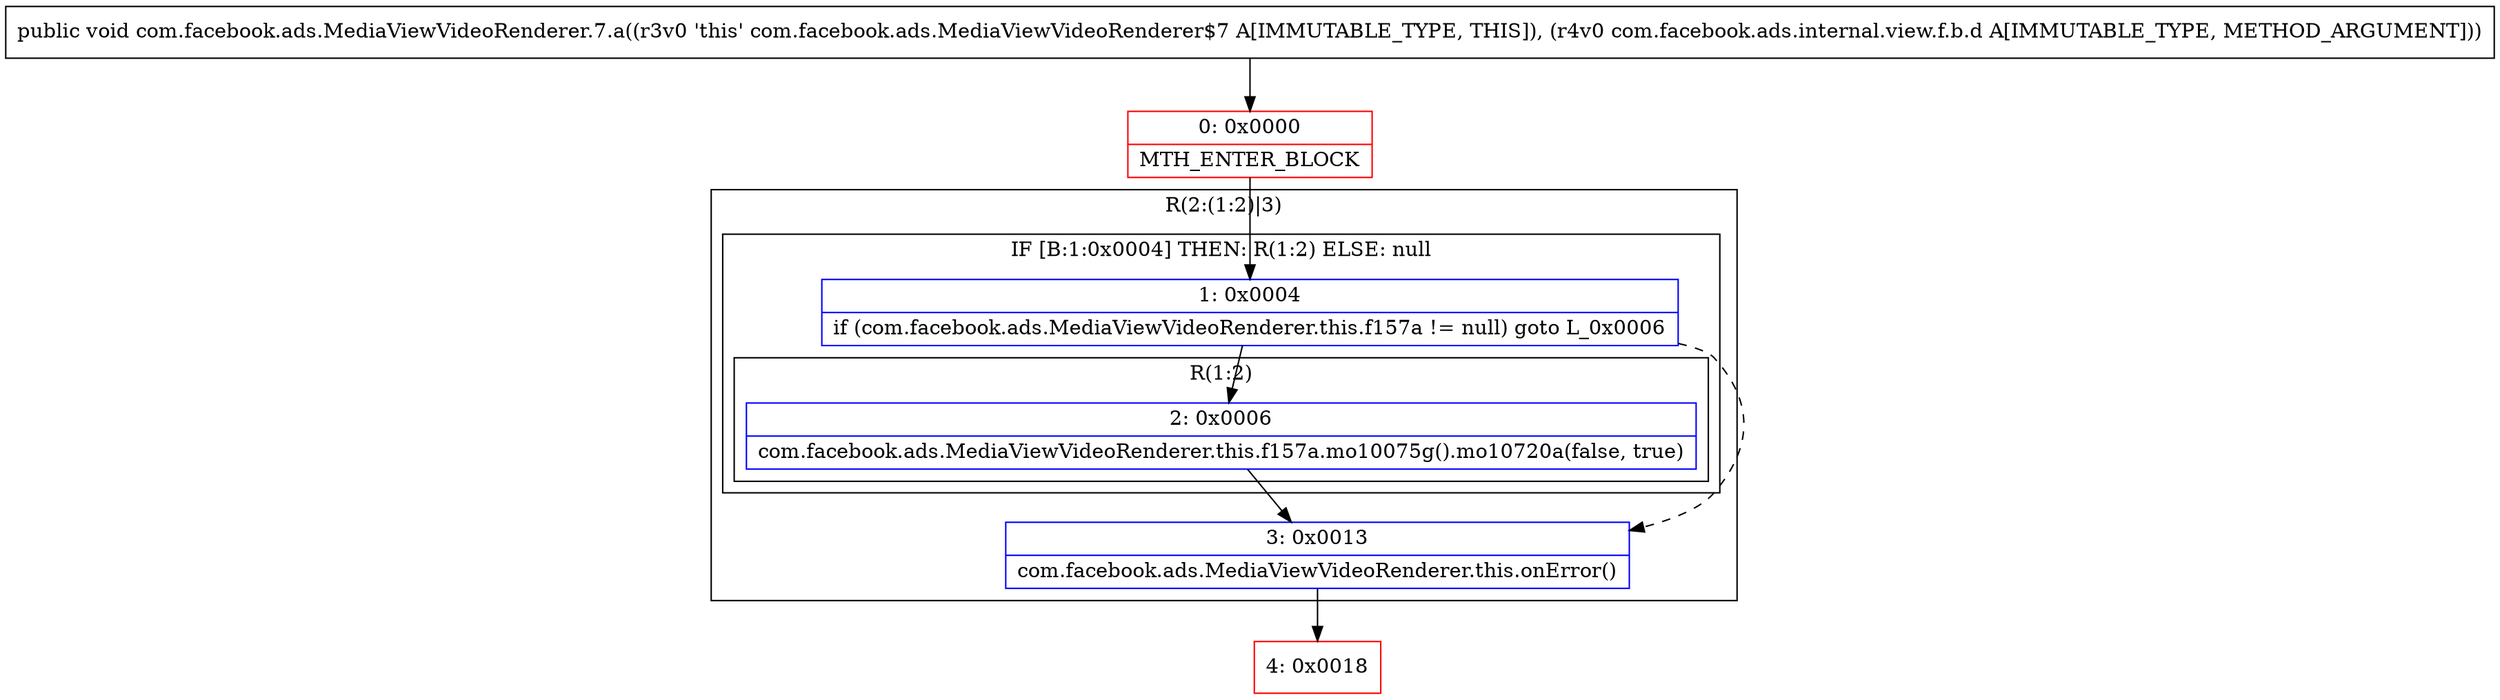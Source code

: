digraph "CFG forcom.facebook.ads.MediaViewVideoRenderer.7.a(Lcom\/facebook\/ads\/internal\/view\/f\/b\/d;)V" {
subgraph cluster_Region_2133791245 {
label = "R(2:(1:2)|3)";
node [shape=record,color=blue];
subgraph cluster_IfRegion_263227028 {
label = "IF [B:1:0x0004] THEN: R(1:2) ELSE: null";
node [shape=record,color=blue];
Node_1 [shape=record,label="{1\:\ 0x0004|if (com.facebook.ads.MediaViewVideoRenderer.this.f157a != null) goto L_0x0006\l}"];
subgraph cluster_Region_156299786 {
label = "R(1:2)";
node [shape=record,color=blue];
Node_2 [shape=record,label="{2\:\ 0x0006|com.facebook.ads.MediaViewVideoRenderer.this.f157a.mo10075g().mo10720a(false, true)\l}"];
}
}
Node_3 [shape=record,label="{3\:\ 0x0013|com.facebook.ads.MediaViewVideoRenderer.this.onError()\l}"];
}
Node_0 [shape=record,color=red,label="{0\:\ 0x0000|MTH_ENTER_BLOCK\l}"];
Node_4 [shape=record,color=red,label="{4\:\ 0x0018}"];
MethodNode[shape=record,label="{public void com.facebook.ads.MediaViewVideoRenderer.7.a((r3v0 'this' com.facebook.ads.MediaViewVideoRenderer$7 A[IMMUTABLE_TYPE, THIS]), (r4v0 com.facebook.ads.internal.view.f.b.d A[IMMUTABLE_TYPE, METHOD_ARGUMENT])) }"];
MethodNode -> Node_0;
Node_1 -> Node_2;
Node_1 -> Node_3[style=dashed];
Node_2 -> Node_3;
Node_3 -> Node_4;
Node_0 -> Node_1;
}

